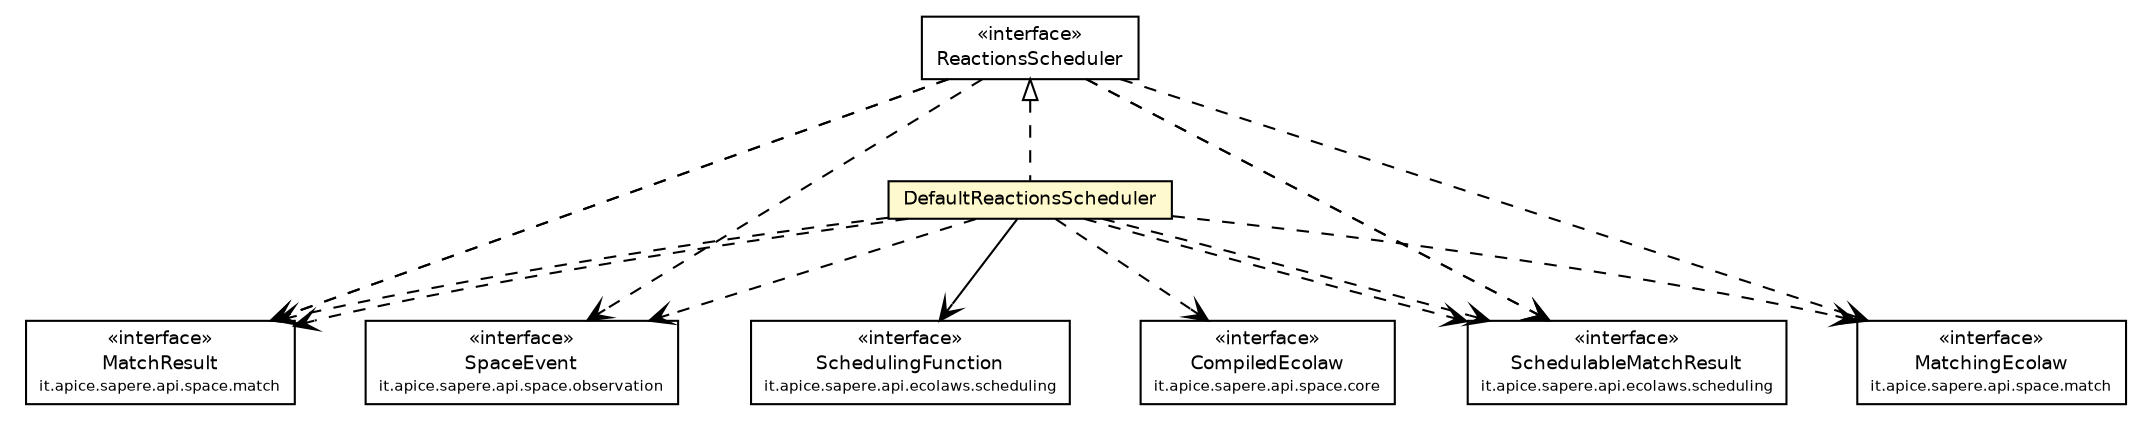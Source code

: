 #!/usr/local/bin/dot
#
# Class diagram 
# Generated by UmlGraph version 4.4 (http://www.spinellis.gr/sw/umlgraph)
#

digraph G {
	edge [fontname="Helvetica",fontsize=10,labelfontname="Helvetica",labelfontsize=10];
	node [fontname="Helvetica",fontsize=10,shape=plaintext];
	// it.apice.sapere.management.ReactionsScheduler
	c1007 [label=<<table border="0" cellborder="1" cellspacing="0" cellpadding="2" port="p" href="./ReactionsScheduler.html">
		<tr><td><table border="0" cellspacing="0" cellpadding="1">
			<tr><td> &laquo;interface&raquo; </td></tr>
			<tr><td> ReactionsScheduler </td></tr>
		</table></td></tr>
		</table>>, fontname="Helvetica", fontcolor="black", fontsize=9.0];
	// it.apice.sapere.management.DefaultReactionsScheduler
	c1010 [label=<<table border="0" cellborder="1" cellspacing="0" cellpadding="2" port="p" bgcolor="lemonChiffon" href="./DefaultReactionsScheduler.html">
		<tr><td><table border="0" cellspacing="0" cellpadding="1">
			<tr><td> DefaultReactionsScheduler </td></tr>
		</table></td></tr>
		</table>>, fontname="Helvetica", fontcolor="black", fontsize=9.0];
	//it.apice.sapere.management.DefaultReactionsScheduler implements it.apice.sapere.management.ReactionsScheduler
	c1007:p -> c1010:p [dir=back,arrowtail=empty,style=dashed];
	// it.apice.sapere.management.DefaultReactionsScheduler NAVASSOC it.apice.sapere.api.ecolaws.scheduling.SchedulingFunction
	c1010:p -> c1055:p [taillabel="", label="", headlabel="", fontname="Helvetica", fontcolor="black", fontsize=10.0, color="black", arrowhead=open];
	// it.apice.sapere.management.ReactionsScheduler DEPEND it.apice.sapere.api.space.match.MatchResult
	c1007:p -> c1056:p [taillabel="", label="", headlabel="", fontname="Helvetica", fontcolor="black", fontsize=10.0, color="black", arrowhead=open, style=dashed];
	// it.apice.sapere.management.ReactionsScheduler DEPEND it.apice.sapere.api.space.observation.SpaceEvent
	c1007:p -> c1057:p [taillabel="", label="", headlabel="", fontname="Helvetica", fontcolor="black", fontsize=10.0, color="black", arrowhead=open, style=dashed];
	// it.apice.sapere.management.ReactionsScheduler DEPEND it.apice.sapere.api.ecolaws.scheduling.SchedulableMatchResult
	c1007:p -> c1058:p [taillabel="", label="", headlabel="", fontname="Helvetica", fontcolor="black", fontsize=10.0, color="black", arrowhead=open, style=dashed];
	// it.apice.sapere.management.ReactionsScheduler DEPEND it.apice.sapere.api.space.match.MatchingEcolaw
	c1007:p -> c1059:p [taillabel="", label="", headlabel="", fontname="Helvetica", fontcolor="black", fontsize=10.0, color="black", arrowhead=open, style=dashed];
	// it.apice.sapere.management.ReactionsScheduler DEPEND it.apice.sapere.api.ecolaws.scheduling.SchedulableMatchResult
	c1007:p -> c1058:p [taillabel="", label="", headlabel="", fontname="Helvetica", fontcolor="black", fontsize=10.0, color="black", arrowhead=open, style=dashed];
	// it.apice.sapere.management.ReactionsScheduler DEPEND it.apice.sapere.api.space.match.MatchResult
	c1007:p -> c1056:p [taillabel="", label="", headlabel="", fontname="Helvetica", fontcolor="black", fontsize=10.0, color="black", arrowhead=open, style=dashed];
	// it.apice.sapere.management.DefaultReactionsScheduler DEPEND it.apice.sapere.api.space.observation.SpaceEvent
	c1010:p -> c1057:p [taillabel="", label="", headlabel="", fontname="Helvetica", fontcolor="black", fontsize=10.0, color="black", arrowhead=open, style=dashed];
	// it.apice.sapere.management.DefaultReactionsScheduler DEPEND it.apice.sapere.api.space.core.CompiledEcolaw
	c1010:p -> c1060:p [taillabel="", label="", headlabel="", fontname="Helvetica", fontcolor="black", fontsize=10.0, color="black", arrowhead=open, style=dashed];
	// it.apice.sapere.management.DefaultReactionsScheduler DEPEND it.apice.sapere.api.ecolaws.scheduling.SchedulableMatchResult
	c1010:p -> c1058:p [taillabel="", label="", headlabel="", fontname="Helvetica", fontcolor="black", fontsize=10.0, color="black", arrowhead=open, style=dashed];
	// it.apice.sapere.management.DefaultReactionsScheduler DEPEND it.apice.sapere.api.space.match.MatchingEcolaw
	c1010:p -> c1059:p [taillabel="", label="", headlabel="", fontname="Helvetica", fontcolor="black", fontsize=10.0, color="black", arrowhead=open, style=dashed];
	// it.apice.sapere.management.DefaultReactionsScheduler DEPEND it.apice.sapere.api.space.match.MatchResult
	c1010:p -> c1056:p [taillabel="", label="", headlabel="", fontname="Helvetica", fontcolor="black", fontsize=10.0, color="black", arrowhead=open, style=dashed];
	// it.apice.sapere.management.DefaultReactionsScheduler DEPEND it.apice.sapere.api.ecolaws.scheduling.SchedulableMatchResult
	c1010:p -> c1058:p [taillabel="", label="", headlabel="", fontname="Helvetica", fontcolor="black", fontsize=10.0, color="black", arrowhead=open, style=dashed];
	// it.apice.sapere.management.DefaultReactionsScheduler DEPEND it.apice.sapere.api.space.match.MatchResult
	c1010:p -> c1056:p [taillabel="", label="", headlabel="", fontname="Helvetica", fontcolor="black", fontsize=10.0, color="black", arrowhead=open, style=dashed];
	// it.apice.sapere.api.space.core.CompiledEcolaw
	c1060 [label=<<table border="0" cellborder="1" cellspacing="0" cellpadding="2" port="p" href="http://java.sun.com/j2se/1.4.2/docs/api/it/apice/sapere/api/space/core/CompiledEcolaw.html">
		<tr><td><table border="0" cellspacing="0" cellpadding="1">
			<tr><td> &laquo;interface&raquo; </td></tr>
			<tr><td> CompiledEcolaw </td></tr>
			<tr><td><font point-size="7.0"> it.apice.sapere.api.space.core </font></td></tr>
		</table></td></tr>
		</table>>, fontname="Helvetica", fontcolor="black", fontsize=9.0];
	// it.apice.sapere.api.space.observation.SpaceEvent
	c1057 [label=<<table border="0" cellborder="1" cellspacing="0" cellpadding="2" port="p" href="http://java.sun.com/j2se/1.4.2/docs/api/it/apice/sapere/api/space/observation/SpaceEvent.html">
		<tr><td><table border="0" cellspacing="0" cellpadding="1">
			<tr><td> &laquo;interface&raquo; </td></tr>
			<tr><td> SpaceEvent </td></tr>
			<tr><td><font point-size="7.0"> it.apice.sapere.api.space.observation </font></td></tr>
		</table></td></tr>
		</table>>, fontname="Helvetica", fontcolor="black", fontsize=9.0];
	// it.apice.sapere.api.space.match.MatchingEcolaw
	c1059 [label=<<table border="0" cellborder="1" cellspacing="0" cellpadding="2" port="p" href="http://java.sun.com/j2se/1.4.2/docs/api/it/apice/sapere/api/space/match/MatchingEcolaw.html">
		<tr><td><table border="0" cellspacing="0" cellpadding="1">
			<tr><td> &laquo;interface&raquo; </td></tr>
			<tr><td> MatchingEcolaw </td></tr>
			<tr><td><font point-size="7.0"> it.apice.sapere.api.space.match </font></td></tr>
		</table></td></tr>
		</table>>, fontname="Helvetica", fontcolor="black", fontsize=9.0];
	// it.apice.sapere.api.ecolaws.scheduling.SchedulableMatchResult
	c1058 [label=<<table border="0" cellborder="1" cellspacing="0" cellpadding="2" port="p" href="http://java.sun.com/j2se/1.4.2/docs/api/it/apice/sapere/api/ecolaws/scheduling/SchedulableMatchResult.html">
		<tr><td><table border="0" cellspacing="0" cellpadding="1">
			<tr><td> &laquo;interface&raquo; </td></tr>
			<tr><td> SchedulableMatchResult </td></tr>
			<tr><td><font point-size="7.0"> it.apice.sapere.api.ecolaws.scheduling </font></td></tr>
		</table></td></tr>
		</table>>, fontname="Helvetica", fontcolor="black", fontsize=9.0];
	// it.apice.sapere.api.space.match.MatchResult
	c1056 [label=<<table border="0" cellborder="1" cellspacing="0" cellpadding="2" port="p" href="http://java.sun.com/j2se/1.4.2/docs/api/it/apice/sapere/api/space/match/MatchResult.html">
		<tr><td><table border="0" cellspacing="0" cellpadding="1">
			<tr><td> &laquo;interface&raquo; </td></tr>
			<tr><td> MatchResult </td></tr>
			<tr><td><font point-size="7.0"> it.apice.sapere.api.space.match </font></td></tr>
		</table></td></tr>
		</table>>, fontname="Helvetica", fontcolor="black", fontsize=9.0];
	// it.apice.sapere.api.ecolaws.scheduling.SchedulingFunction
	c1055 [label=<<table border="0" cellborder="1" cellspacing="0" cellpadding="2" port="p" href="http://java.sun.com/j2se/1.4.2/docs/api/it/apice/sapere/api/ecolaws/scheduling/SchedulingFunction.html">
		<tr><td><table border="0" cellspacing="0" cellpadding="1">
			<tr><td> &laquo;interface&raquo; </td></tr>
			<tr><td> SchedulingFunction </td></tr>
			<tr><td><font point-size="7.0"> it.apice.sapere.api.ecolaws.scheduling </font></td></tr>
		</table></td></tr>
		</table>>, fontname="Helvetica", fontcolor="black", fontsize=9.0];
}


